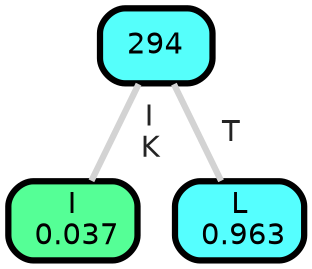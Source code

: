 graph Tree {
node [shape=box, style="filled, rounded",color="black",penwidth="3",fontcolor="black",                 fontname=helvetica] ;
graph [ranksep="0 equally", splines=straight,                 bgcolor=transparent, dpi=200] ;
edge [fontname=helvetica, fontweight=bold,fontcolor=grey14,color=lightgray] ;
0 [label="I
 0.037", fillcolor="#55ff96"] ;
1 [label="294", fillcolor="#55fffb"] ;
2 [label="L
 0.963", fillcolor="#55ffff"] ;
1 -- 0 [label=" I\n K",penwidth=3] ;
1 -- 2 [label=" T",penwidth=3] ;
{rank = same;}}
